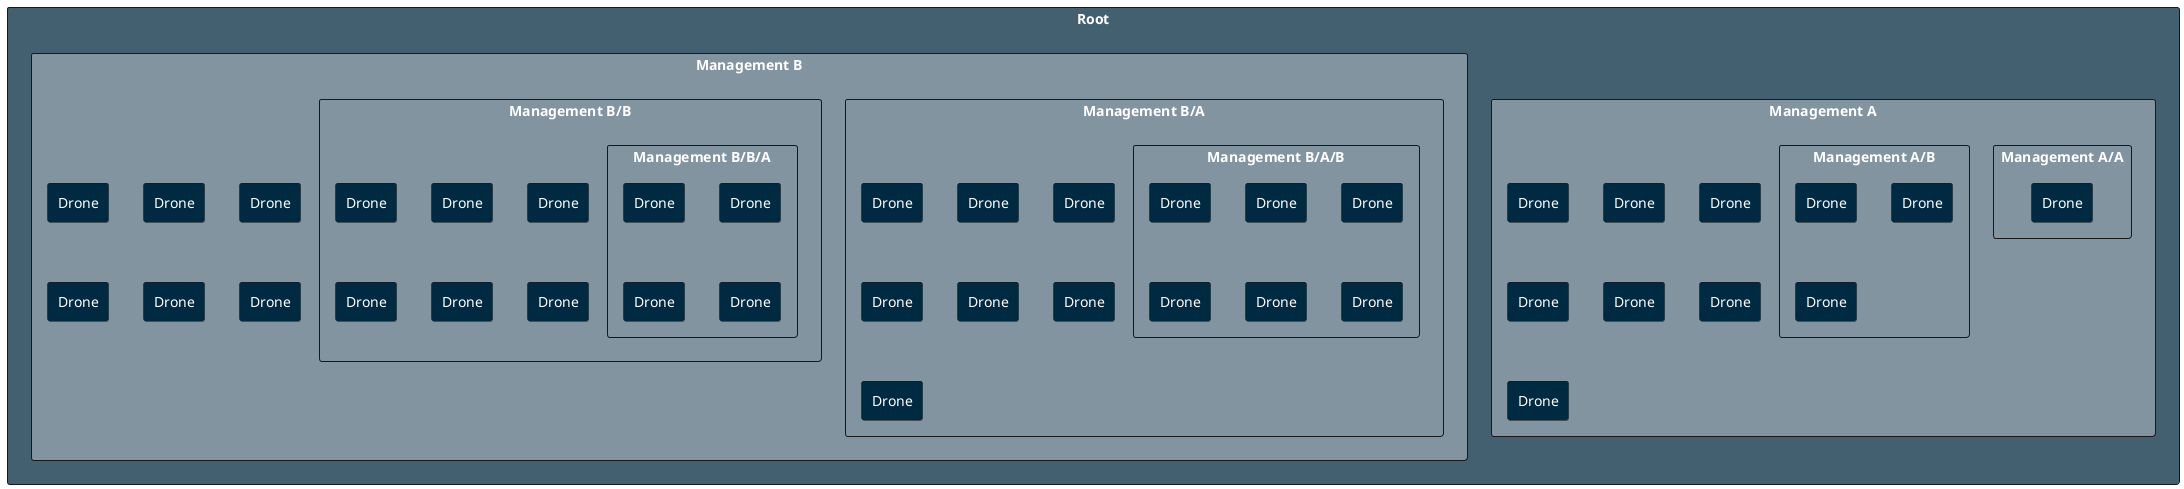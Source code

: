 @startuml

hide stereotype

top to bottom direction

<style>
    .mgmt {
        BackgroundColor #8194a0;
        BorderColor #dddddd;
        FontColor #ffffff;
    }
    .global {
        BackgroundColor #426070;
        BorderColor #dddddd;
        FontColor #ffffff;
    }
    .drone {
        BackgroundColor #002a41;
        BorderColor #dddddd;
        FontColor #ffffff;
    }
    .drone2 {
        BackgroundColor #224558;
        BorderColor #dddddd;
        FontColor #ffffff;
    }
</style>

rectangle "Root" as root <<global>> {
  rectangle "Management A" as mgmt_a <<mgmt>> {
    rectangle "Management A/A" as mgmt_a_a <<mgmt>> {
      rectangle "Drone" as drone_02 <<drone>> 
    }
    rectangle "Management A/B" as mgmt_a_b <<mgmt>> {
      rectangle "Drone" as drone_03 <<drone>> 
      rectangle "Drone" as drone_04 <<drone>> 
      rectangle "Drone" as drone_05 <<drone>> 
    }
    rectangle "Drone" as drone_01 <<drone>> 
    rectangle "Drone" as drone_19 <<drone>> 
    rectangle "Drone" as drone_20 <<drone>> 
    rectangle "Drone" as drone_21 <<drone>> 
    rectangle "Drone" as drone_22 <<drone>> 
    rectangle "Drone" as drone_23 <<drone>> 
    rectangle "Drone" as drone_24 <<drone>> 
  }
  rectangle "Management B" as mgmt_b <<mgmt>> {
    rectangle "Management B/A" as mgmt_b_a <<mgmt>> {
      rectangle "Management B/A/B" as mgmt_b_a_b <<mgmt>> {
        rectangle "Drone" as drone_31 <<drone>> 
        rectangle "Drone" as drone_32 <<drone>> 
        rectangle "Drone" as drone_33 <<drone>> 
        rectangle "Drone" as drone_34 <<drone>> 
        rectangle "Drone" as drone_35 <<drone>> 
        rectangle "Drone" as drone_36 <<drone>> 
      }
      rectangle "Drone" as drone_06 <<drone>> 
      rectangle "Drone" as drone_07 <<drone>> 
      rectangle "Drone" as drone_08 <<drone>> 
      rectangle "Drone" as drone_09 <<drone>> 
      rectangle "Drone" as drone_10 <<drone>> 
      rectangle "Drone" as drone_11 <<drone>> 
      rectangle "Drone" as drone_12 <<drone>> 
    }
    rectangle "Management B/B" as mgmt_b_b <<mgmt>> {
      rectangle "Management B/B/A" as mgmt_b_b_a <<mgmt>> {
        rectangle "Drone" as drone_37 <<drone>> 
        rectangle "Drone" as drone_38 <<drone>> 
        rectangle "Drone" as drone_39 <<drone>> 
        rectangle "Drone" as drone_40 <<drone>> 
      }
      rectangle "Drone" as drone_13 <<drone>> 
      rectangle "Drone" as drone_14 <<drone>> 
      rectangle "Drone" as drone_15 <<drone>> 
      rectangle "Drone" as drone_16 <<drone>> 
      rectangle "Drone" as drone_17 <<drone>> 
      rectangle "Drone" as drone_18 <<drone>> 
    }
    rectangle "Drone" as drone_25 <<drone>> 
    rectangle "Drone" as drone_26 <<drone>> 
    rectangle "Drone" as drone_27 <<drone>> 
    rectangle "Drone" as drone_28 <<drone>> 
    rectangle "Drone" as drone_29 <<drone>> 
    rectangle "Drone" as drone_30 <<drone>> 
  }
}



@enduml
